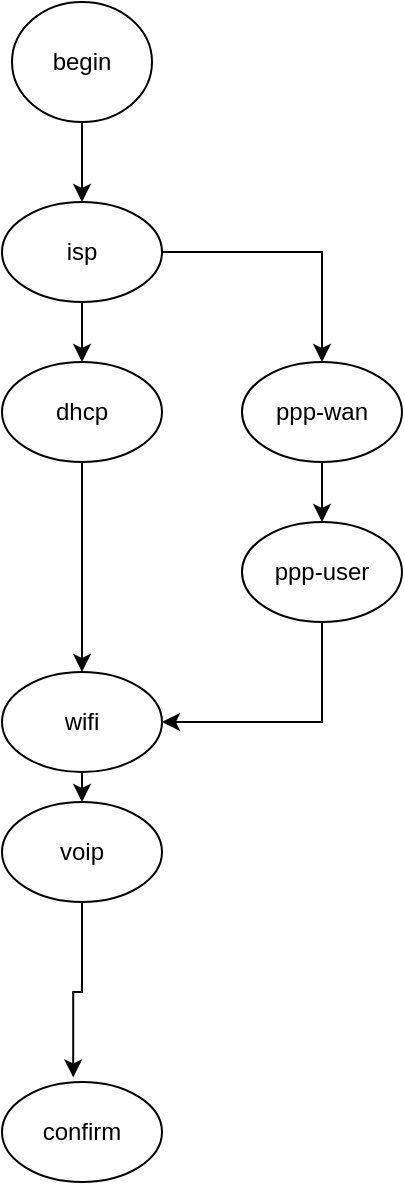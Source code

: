 <mxfile version="22.1.9" type="github">
  <diagram name="wizard" id="lRKATTKArUaNmHrks6sQ">
    <mxGraphModel dx="597" dy="356" grid="1" gridSize="10" guides="1" tooltips="1" connect="1" arrows="1" fold="1" page="1" pageScale="1" pageWidth="827" pageHeight="1169" math="0" shadow="0">
      <root>
        <mxCell id="0" />
        <mxCell id="1" parent="0" />
        <mxCell id="QcEsfHg-ibmruhDm11p8-9" value="" style="edgeStyle=orthogonalEdgeStyle;rounded=0;orthogonalLoop=1;jettySize=auto;html=1;" edge="1" parent="1" source="QcEsfHg-ibmruhDm11p8-2" target="QcEsfHg-ibmruhDm11p8-4">
          <mxGeometry relative="1" as="geometry" />
        </mxCell>
        <mxCell id="QcEsfHg-ibmruhDm11p8-2" value="begin" style="ellipse;whiteSpace=wrap;html=1;" vertex="1" parent="1">
          <mxGeometry x="225" y="200" width="70" height="60" as="geometry" />
        </mxCell>
        <mxCell id="QcEsfHg-ibmruhDm11p8-10" value="" style="edgeStyle=orthogonalEdgeStyle;rounded=0;orthogonalLoop=1;jettySize=auto;html=1;" edge="1" parent="1" source="QcEsfHg-ibmruhDm11p8-4" target="QcEsfHg-ibmruhDm11p8-5">
          <mxGeometry relative="1" as="geometry" />
        </mxCell>
        <mxCell id="QcEsfHg-ibmruhDm11p8-11" style="edgeStyle=orthogonalEdgeStyle;rounded=0;orthogonalLoop=1;jettySize=auto;html=1;" edge="1" parent="1" source="QcEsfHg-ibmruhDm11p8-4" target="QcEsfHg-ibmruhDm11p8-6">
          <mxGeometry relative="1" as="geometry" />
        </mxCell>
        <mxCell id="QcEsfHg-ibmruhDm11p8-4" value="isp" style="ellipse;whiteSpace=wrap;html=1;" vertex="1" parent="1">
          <mxGeometry x="220" y="300" width="80" height="50" as="geometry" />
        </mxCell>
        <mxCell id="QcEsfHg-ibmruhDm11p8-12" value="" style="edgeStyle=orthogonalEdgeStyle;rounded=0;orthogonalLoop=1;jettySize=auto;html=1;" edge="1" parent="1" source="QcEsfHg-ibmruhDm11p8-5" target="QcEsfHg-ibmruhDm11p8-8">
          <mxGeometry relative="1" as="geometry" />
        </mxCell>
        <mxCell id="QcEsfHg-ibmruhDm11p8-5" value="dhcp" style="ellipse;whiteSpace=wrap;html=1;" vertex="1" parent="1">
          <mxGeometry x="220" y="380" width="80" height="50" as="geometry" />
        </mxCell>
        <mxCell id="QcEsfHg-ibmruhDm11p8-13" value="" style="edgeStyle=orthogonalEdgeStyle;rounded=0;orthogonalLoop=1;jettySize=auto;html=1;" edge="1" parent="1" source="QcEsfHg-ibmruhDm11p8-6" target="QcEsfHg-ibmruhDm11p8-7">
          <mxGeometry relative="1" as="geometry" />
        </mxCell>
        <mxCell id="QcEsfHg-ibmruhDm11p8-6" value="ppp-wan" style="ellipse;whiteSpace=wrap;html=1;" vertex="1" parent="1">
          <mxGeometry x="340" y="380" width="80" height="50" as="geometry" />
        </mxCell>
        <mxCell id="QcEsfHg-ibmruhDm11p8-14" style="edgeStyle=orthogonalEdgeStyle;rounded=0;orthogonalLoop=1;jettySize=auto;html=1;entryX=1;entryY=0.5;entryDx=0;entryDy=0;exitX=0.5;exitY=1;exitDx=0;exitDy=0;" edge="1" parent="1" source="QcEsfHg-ibmruhDm11p8-7" target="QcEsfHg-ibmruhDm11p8-8">
          <mxGeometry relative="1" as="geometry" />
        </mxCell>
        <mxCell id="QcEsfHg-ibmruhDm11p8-7" value="ppp-user" style="ellipse;whiteSpace=wrap;html=1;" vertex="1" parent="1">
          <mxGeometry x="340" y="460" width="80" height="50" as="geometry" />
        </mxCell>
        <mxCell id="QcEsfHg-ibmruhDm11p8-19" style="edgeStyle=orthogonalEdgeStyle;rounded=0;orthogonalLoop=1;jettySize=auto;html=1;exitX=0.5;exitY=1;exitDx=0;exitDy=0;entryX=0.5;entryY=0;entryDx=0;entryDy=0;" edge="1" parent="1" source="QcEsfHg-ibmruhDm11p8-8" target="QcEsfHg-ibmruhDm11p8-15">
          <mxGeometry relative="1" as="geometry" />
        </mxCell>
        <mxCell id="QcEsfHg-ibmruhDm11p8-8" value="wifi" style="ellipse;whiteSpace=wrap;html=1;" vertex="1" parent="1">
          <mxGeometry x="220" y="535" width="80" height="50" as="geometry" />
        </mxCell>
        <mxCell id="QcEsfHg-ibmruhDm11p8-20" style="edgeStyle=orthogonalEdgeStyle;rounded=0;orthogonalLoop=1;jettySize=auto;html=1;exitX=0.5;exitY=1;exitDx=0;exitDy=0;entryX=0.445;entryY=-0.046;entryDx=0;entryDy=0;entryPerimeter=0;" edge="1" parent="1" source="QcEsfHg-ibmruhDm11p8-15" target="QcEsfHg-ibmruhDm11p8-17">
          <mxGeometry relative="1" as="geometry">
            <mxPoint x="260" y="670" as="targetPoint" />
          </mxGeometry>
        </mxCell>
        <mxCell id="QcEsfHg-ibmruhDm11p8-15" value="voip" style="ellipse;whiteSpace=wrap;html=1;" vertex="1" parent="1">
          <mxGeometry x="220" y="600" width="80" height="50" as="geometry" />
        </mxCell>
        <mxCell id="QcEsfHg-ibmruhDm11p8-17" value="confirm" style="ellipse;whiteSpace=wrap;html=1;" vertex="1" parent="1">
          <mxGeometry x="220" y="740" width="80" height="50" as="geometry" />
        </mxCell>
      </root>
    </mxGraphModel>
  </diagram>
</mxfile>
